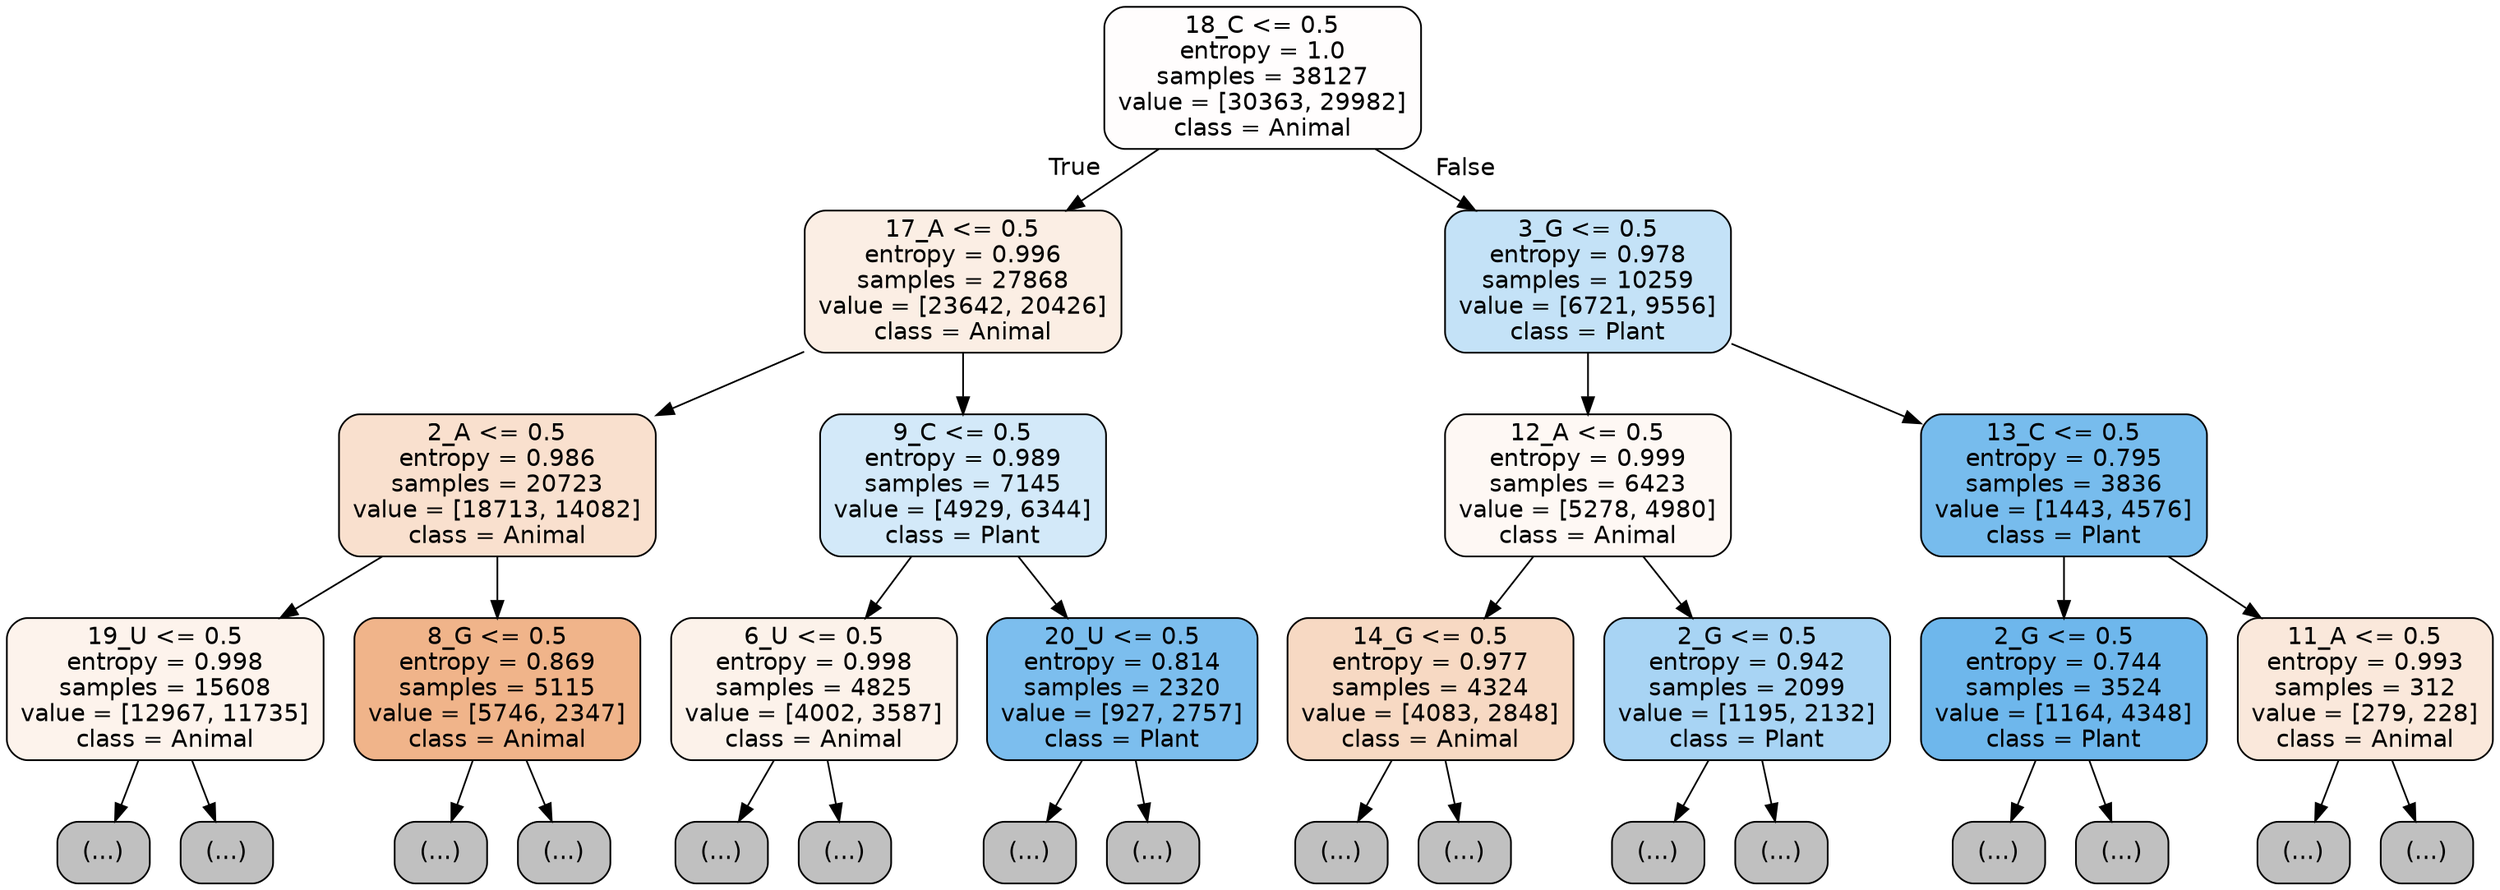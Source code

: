 digraph Tree {
node [shape=box, style="filled, rounded", color="black", fontname="helvetica"] ;
edge [fontname="helvetica"] ;
0 [label="18_C <= 0.5\nentropy = 1.0\nsamples = 38127\nvalue = [30363, 29982]\nclass = Animal", fillcolor="#fffdfd"] ;
1 [label="17_A <= 0.5\nentropy = 0.996\nsamples = 27868\nvalue = [23642, 20426]\nclass = Animal", fillcolor="#fbeee4"] ;
0 -> 1 [labeldistance=2.5, labelangle=45, headlabel="True"] ;
2 [label="2_A <= 0.5\nentropy = 0.986\nsamples = 20723\nvalue = [18713, 14082]\nclass = Animal", fillcolor="#f9e0ce"] ;
1 -> 2 ;
3 [label="19_U <= 0.5\nentropy = 0.998\nsamples = 15608\nvalue = [12967, 11735]\nclass = Animal", fillcolor="#fdf3ec"] ;
2 -> 3 ;
4 [label="(...)", fillcolor="#C0C0C0"] ;
3 -> 4 ;
5787 [label="(...)", fillcolor="#C0C0C0"] ;
3 -> 5787 ;
7630 [label="8_G <= 0.5\nentropy = 0.869\nsamples = 5115\nvalue = [5746, 2347]\nclass = Animal", fillcolor="#f0b48a"] ;
2 -> 7630 ;
7631 [label="(...)", fillcolor="#C0C0C0"] ;
7630 -> 7631 ;
9418 [label="(...)", fillcolor="#C0C0C0"] ;
7630 -> 9418 ;
10043 [label="9_C <= 0.5\nentropy = 0.989\nsamples = 7145\nvalue = [4929, 6344]\nclass = Plant", fillcolor="#d3e9f9"] ;
1 -> 10043 ;
10044 [label="6_U <= 0.5\nentropy = 0.998\nsamples = 4825\nvalue = [4002, 3587]\nclass = Animal", fillcolor="#fcf2ea"] ;
10043 -> 10044 ;
10045 [label="(...)", fillcolor="#C0C0C0"] ;
10044 -> 10045 ;
11692 [label="(...)", fillcolor="#C0C0C0"] ;
10044 -> 11692 ;
12357 [label="20_U <= 0.5\nentropy = 0.814\nsamples = 2320\nvalue = [927, 2757]\nclass = Plant", fillcolor="#7cbeee"] ;
10043 -> 12357 ;
12358 [label="(...)", fillcolor="#C0C0C0"] ;
12357 -> 12358 ;
12805 [label="(...)", fillcolor="#C0C0C0"] ;
12357 -> 12805 ;
13006 [label="3_G <= 0.5\nentropy = 0.978\nsamples = 10259\nvalue = [6721, 9556]\nclass = Plant", fillcolor="#c4e2f7"] ;
0 -> 13006 [labeldistance=2.5, labelangle=-45, headlabel="False"] ;
13007 [label="12_A <= 0.5\nentropy = 0.999\nsamples = 6423\nvalue = [5278, 4980]\nclass = Animal", fillcolor="#fef8f4"] ;
13006 -> 13007 ;
13008 [label="14_G <= 0.5\nentropy = 0.977\nsamples = 4324\nvalue = [4083, 2848]\nclass = Animal", fillcolor="#f7d9c3"] ;
13007 -> 13008 ;
13009 [label="(...)", fillcolor="#C0C0C0"] ;
13008 -> 13009 ;
14634 [label="(...)", fillcolor="#C0C0C0"] ;
13008 -> 14634 ;
15133 [label="2_G <= 0.5\nentropy = 0.942\nsamples = 2099\nvalue = [1195, 2132]\nclass = Plant", fillcolor="#a8d4f4"] ;
13007 -> 15133 ;
15134 [label="(...)", fillcolor="#C0C0C0"] ;
15133 -> 15134 ;
15607 [label="(...)", fillcolor="#C0C0C0"] ;
15133 -> 15607 ;
15812 [label="13_C <= 0.5\nentropy = 0.795\nsamples = 3836\nvalue = [1443, 4576]\nclass = Plant", fillcolor="#77bced"] ;
13006 -> 15812 ;
15813 [label="2_G <= 0.5\nentropy = 0.744\nsamples = 3524\nvalue = [1164, 4348]\nclass = Plant", fillcolor="#6eb7ec"] ;
15812 -> 15813 ;
15814 [label="(...)", fillcolor="#C0C0C0"] ;
15813 -> 15814 ;
16431 [label="(...)", fillcolor="#C0C0C0"] ;
15813 -> 16431 ;
16712 [label="11_A <= 0.5\nentropy = 0.993\nsamples = 312\nvalue = [279, 228]\nclass = Animal", fillcolor="#fae8db"] ;
15812 -> 16712 ;
16713 [label="(...)", fillcolor="#C0C0C0"] ;
16712 -> 16713 ;
16854 [label="(...)", fillcolor="#C0C0C0"] ;
16712 -> 16854 ;
}